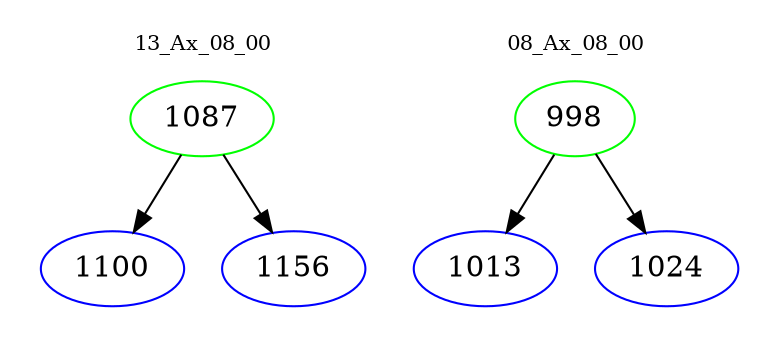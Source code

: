 digraph{
subgraph cluster_0 {
color = white
label = "13_Ax_08_00";
fontsize=10;
T0_1087 [label="1087", color="green"]
T0_1087 -> T0_1100 [color="black"]
T0_1100 [label="1100", color="blue"]
T0_1087 -> T0_1156 [color="black"]
T0_1156 [label="1156", color="blue"]
}
subgraph cluster_1 {
color = white
label = "08_Ax_08_00";
fontsize=10;
T1_998 [label="998", color="green"]
T1_998 -> T1_1013 [color="black"]
T1_1013 [label="1013", color="blue"]
T1_998 -> T1_1024 [color="black"]
T1_1024 [label="1024", color="blue"]
}
}
